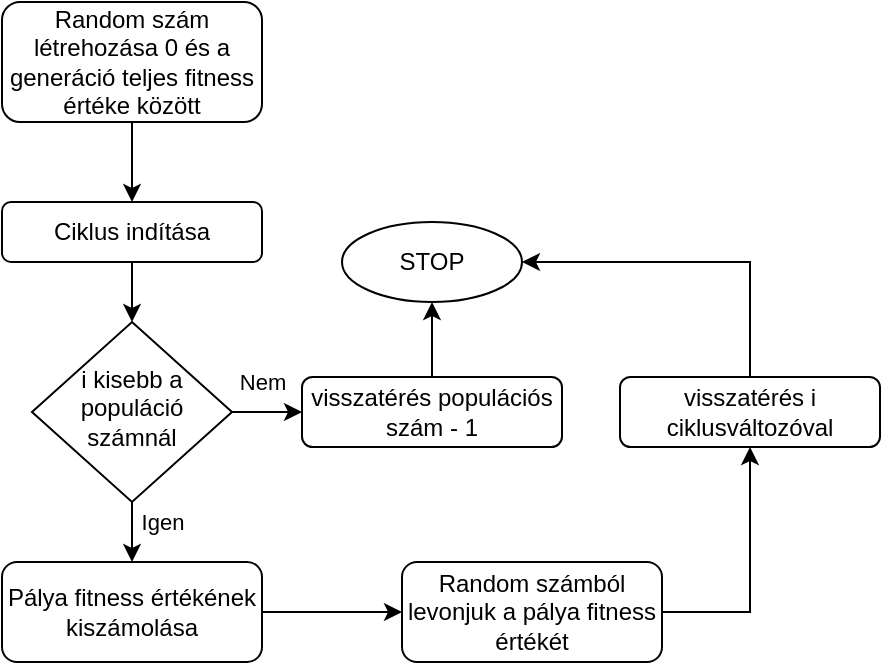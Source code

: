 <mxfile version="20.3.0" type="device"><diagram id="C5RBs43oDa-KdzZeNtuy" name="Page-1"><mxGraphModel dx="1422" dy="865" grid="1" gridSize="10" guides="1" tooltips="1" connect="1" arrows="1" fold="1" page="1" pageScale="1" pageWidth="827" pageHeight="1169" math="0" shadow="0"><root><mxCell id="WIyWlLk6GJQsqaUBKTNV-0"/><mxCell id="WIyWlLk6GJQsqaUBKTNV-1" parent="WIyWlLk6GJQsqaUBKTNV-0"/><mxCell id="gUUMvj3CD0xU5rKE9y6c-1" value="" style="edgeStyle=orthogonalEdgeStyle;rounded=0;orthogonalLoop=1;jettySize=auto;html=1;" parent="WIyWlLk6GJQsqaUBKTNV-1" source="WIyWlLk6GJQsqaUBKTNV-3" target="gUUMvj3CD0xU5rKE9y6c-0" edge="1"><mxGeometry relative="1" as="geometry"/></mxCell><mxCell id="WIyWlLk6GJQsqaUBKTNV-3" value="Random szám létrehozása 0 és a generáció teljes fitness értéke között" style="rounded=1;whiteSpace=wrap;html=1;fontSize=12;glass=0;strokeWidth=1;shadow=0;" parent="WIyWlLk6GJQsqaUBKTNV-1" vertex="1"><mxGeometry x="40" width="130" height="60" as="geometry"/></mxCell><mxCell id="gUUMvj3CD0xU5rKE9y6c-7" value="Nem" style="edgeStyle=orthogonalEdgeStyle;rounded=0;orthogonalLoop=1;jettySize=auto;html=1;exitX=1;exitY=0.5;exitDx=0;exitDy=0;" parent="WIyWlLk6GJQsqaUBKTNV-1" source="WIyWlLk6GJQsqaUBKTNV-6" target="gUUMvj3CD0xU5rKE9y6c-6" edge="1"><mxGeometry x="-0.332" y="15" relative="1" as="geometry"><mxPoint as="offset"/></mxGeometry></mxCell><mxCell id="gUUMvj3CD0xU5rKE9y6c-10" value="Igen" style="edgeStyle=orthogonalEdgeStyle;rounded=0;orthogonalLoop=1;jettySize=auto;html=1;exitX=0.5;exitY=1;exitDx=0;exitDy=0;" parent="WIyWlLk6GJQsqaUBKTNV-1" source="WIyWlLk6GJQsqaUBKTNV-6" target="gUUMvj3CD0xU5rKE9y6c-9" edge="1"><mxGeometry x="0.2" y="15" relative="1" as="geometry"><mxPoint as="offset"/></mxGeometry></mxCell><mxCell id="WIyWlLk6GJQsqaUBKTNV-6" value="i kisebb a populáció számnál" style="rhombus;whiteSpace=wrap;html=1;shadow=0;fontFamily=Helvetica;fontSize=12;align=center;strokeWidth=1;spacing=6;spacingTop=-4;" parent="WIyWlLk6GJQsqaUBKTNV-1" vertex="1"><mxGeometry x="55" y="160" width="100" height="90" as="geometry"/></mxCell><mxCell id="gUUMvj3CD0xU5rKE9y6c-2" style="edgeStyle=orthogonalEdgeStyle;rounded=0;orthogonalLoop=1;jettySize=auto;html=1;exitX=0.5;exitY=1;exitDx=0;exitDy=0;entryX=0.5;entryY=0;entryDx=0;entryDy=0;" parent="WIyWlLk6GJQsqaUBKTNV-1" source="gUUMvj3CD0xU5rKE9y6c-0" target="WIyWlLk6GJQsqaUBKTNV-6" edge="1"><mxGeometry relative="1" as="geometry"/></mxCell><mxCell id="gUUMvj3CD0xU5rKE9y6c-0" value="Ciklus indítása" style="rounded=1;whiteSpace=wrap;html=1;fontSize=12;glass=0;strokeWidth=1;shadow=0;" parent="WIyWlLk6GJQsqaUBKTNV-1" vertex="1"><mxGeometry x="40" y="100" width="130" height="30" as="geometry"/></mxCell><mxCell id="gUUMvj3CD0xU5rKE9y6c-3" value="STOP" style="ellipse;whiteSpace=wrap;html=1;" parent="WIyWlLk6GJQsqaUBKTNV-1" vertex="1"><mxGeometry x="210" y="110" width="90" height="40" as="geometry"/></mxCell><mxCell id="gUUMvj3CD0xU5rKE9y6c-8" style="edgeStyle=orthogonalEdgeStyle;rounded=0;orthogonalLoop=1;jettySize=auto;html=1;exitX=0.5;exitY=0;exitDx=0;exitDy=0;entryX=0.5;entryY=1;entryDx=0;entryDy=0;" parent="WIyWlLk6GJQsqaUBKTNV-1" source="gUUMvj3CD0xU5rKE9y6c-6" target="gUUMvj3CD0xU5rKE9y6c-3" edge="1"><mxGeometry relative="1" as="geometry"/></mxCell><mxCell id="gUUMvj3CD0xU5rKE9y6c-6" value="visszatérés populációs szám - 1" style="rounded=1;whiteSpace=wrap;html=1;fontSize=12;glass=0;strokeWidth=1;shadow=0;" parent="WIyWlLk6GJQsqaUBKTNV-1" vertex="1"><mxGeometry x="190" y="187.5" width="130" height="35" as="geometry"/></mxCell><mxCell id="3OAAc4O3xRH2y61Zbn8L-0" value="" style="edgeStyle=orthogonalEdgeStyle;rounded=0;orthogonalLoop=1;jettySize=auto;html=1;" edge="1" parent="WIyWlLk6GJQsqaUBKTNV-1" source="gUUMvj3CD0xU5rKE9y6c-9" target="gUUMvj3CD0xU5rKE9y6c-13"><mxGeometry relative="1" as="geometry"/></mxCell><mxCell id="gUUMvj3CD0xU5rKE9y6c-9" value="Pálya fitness értékének kiszámolása" style="rounded=1;whiteSpace=wrap;html=1;fontSize=12;glass=0;strokeWidth=1;shadow=0;" parent="WIyWlLk6GJQsqaUBKTNV-1" vertex="1"><mxGeometry x="40" y="280" width="130" height="50" as="geometry"/></mxCell><mxCell id="3OAAc4O3xRH2y61Zbn8L-1" style="edgeStyle=orthogonalEdgeStyle;rounded=0;orthogonalLoop=1;jettySize=auto;html=1;exitX=1;exitY=0.5;exitDx=0;exitDy=0;entryX=0.5;entryY=1;entryDx=0;entryDy=0;" edge="1" parent="WIyWlLk6GJQsqaUBKTNV-1" source="gUUMvj3CD0xU5rKE9y6c-13" target="gUUMvj3CD0xU5rKE9y6c-16"><mxGeometry relative="1" as="geometry"/></mxCell><mxCell id="gUUMvj3CD0xU5rKE9y6c-13" value="Random számból levonjuk a pálya fitness értékét" style="rounded=1;whiteSpace=wrap;html=1;fontSize=12;glass=0;strokeWidth=1;shadow=0;" parent="WIyWlLk6GJQsqaUBKTNV-1" vertex="1"><mxGeometry x="240" y="280" width="130" height="50" as="geometry"/></mxCell><mxCell id="gUUMvj3CD0xU5rKE9y6c-18" style="edgeStyle=orthogonalEdgeStyle;rounded=0;orthogonalLoop=1;jettySize=auto;html=1;exitX=0.5;exitY=0;exitDx=0;exitDy=0;entryX=1;entryY=0.5;entryDx=0;entryDy=0;" parent="WIyWlLk6GJQsqaUBKTNV-1" source="gUUMvj3CD0xU5rKE9y6c-16" target="gUUMvj3CD0xU5rKE9y6c-3" edge="1"><mxGeometry relative="1" as="geometry"/></mxCell><mxCell id="gUUMvj3CD0xU5rKE9y6c-16" value="visszatérés i ciklusváltozóval" style="rounded=1;whiteSpace=wrap;html=1;fontSize=12;glass=0;strokeWidth=1;shadow=0;" parent="WIyWlLk6GJQsqaUBKTNV-1" vertex="1"><mxGeometry x="349" y="187.5" width="130" height="35" as="geometry"/></mxCell></root></mxGraphModel></diagram></mxfile>